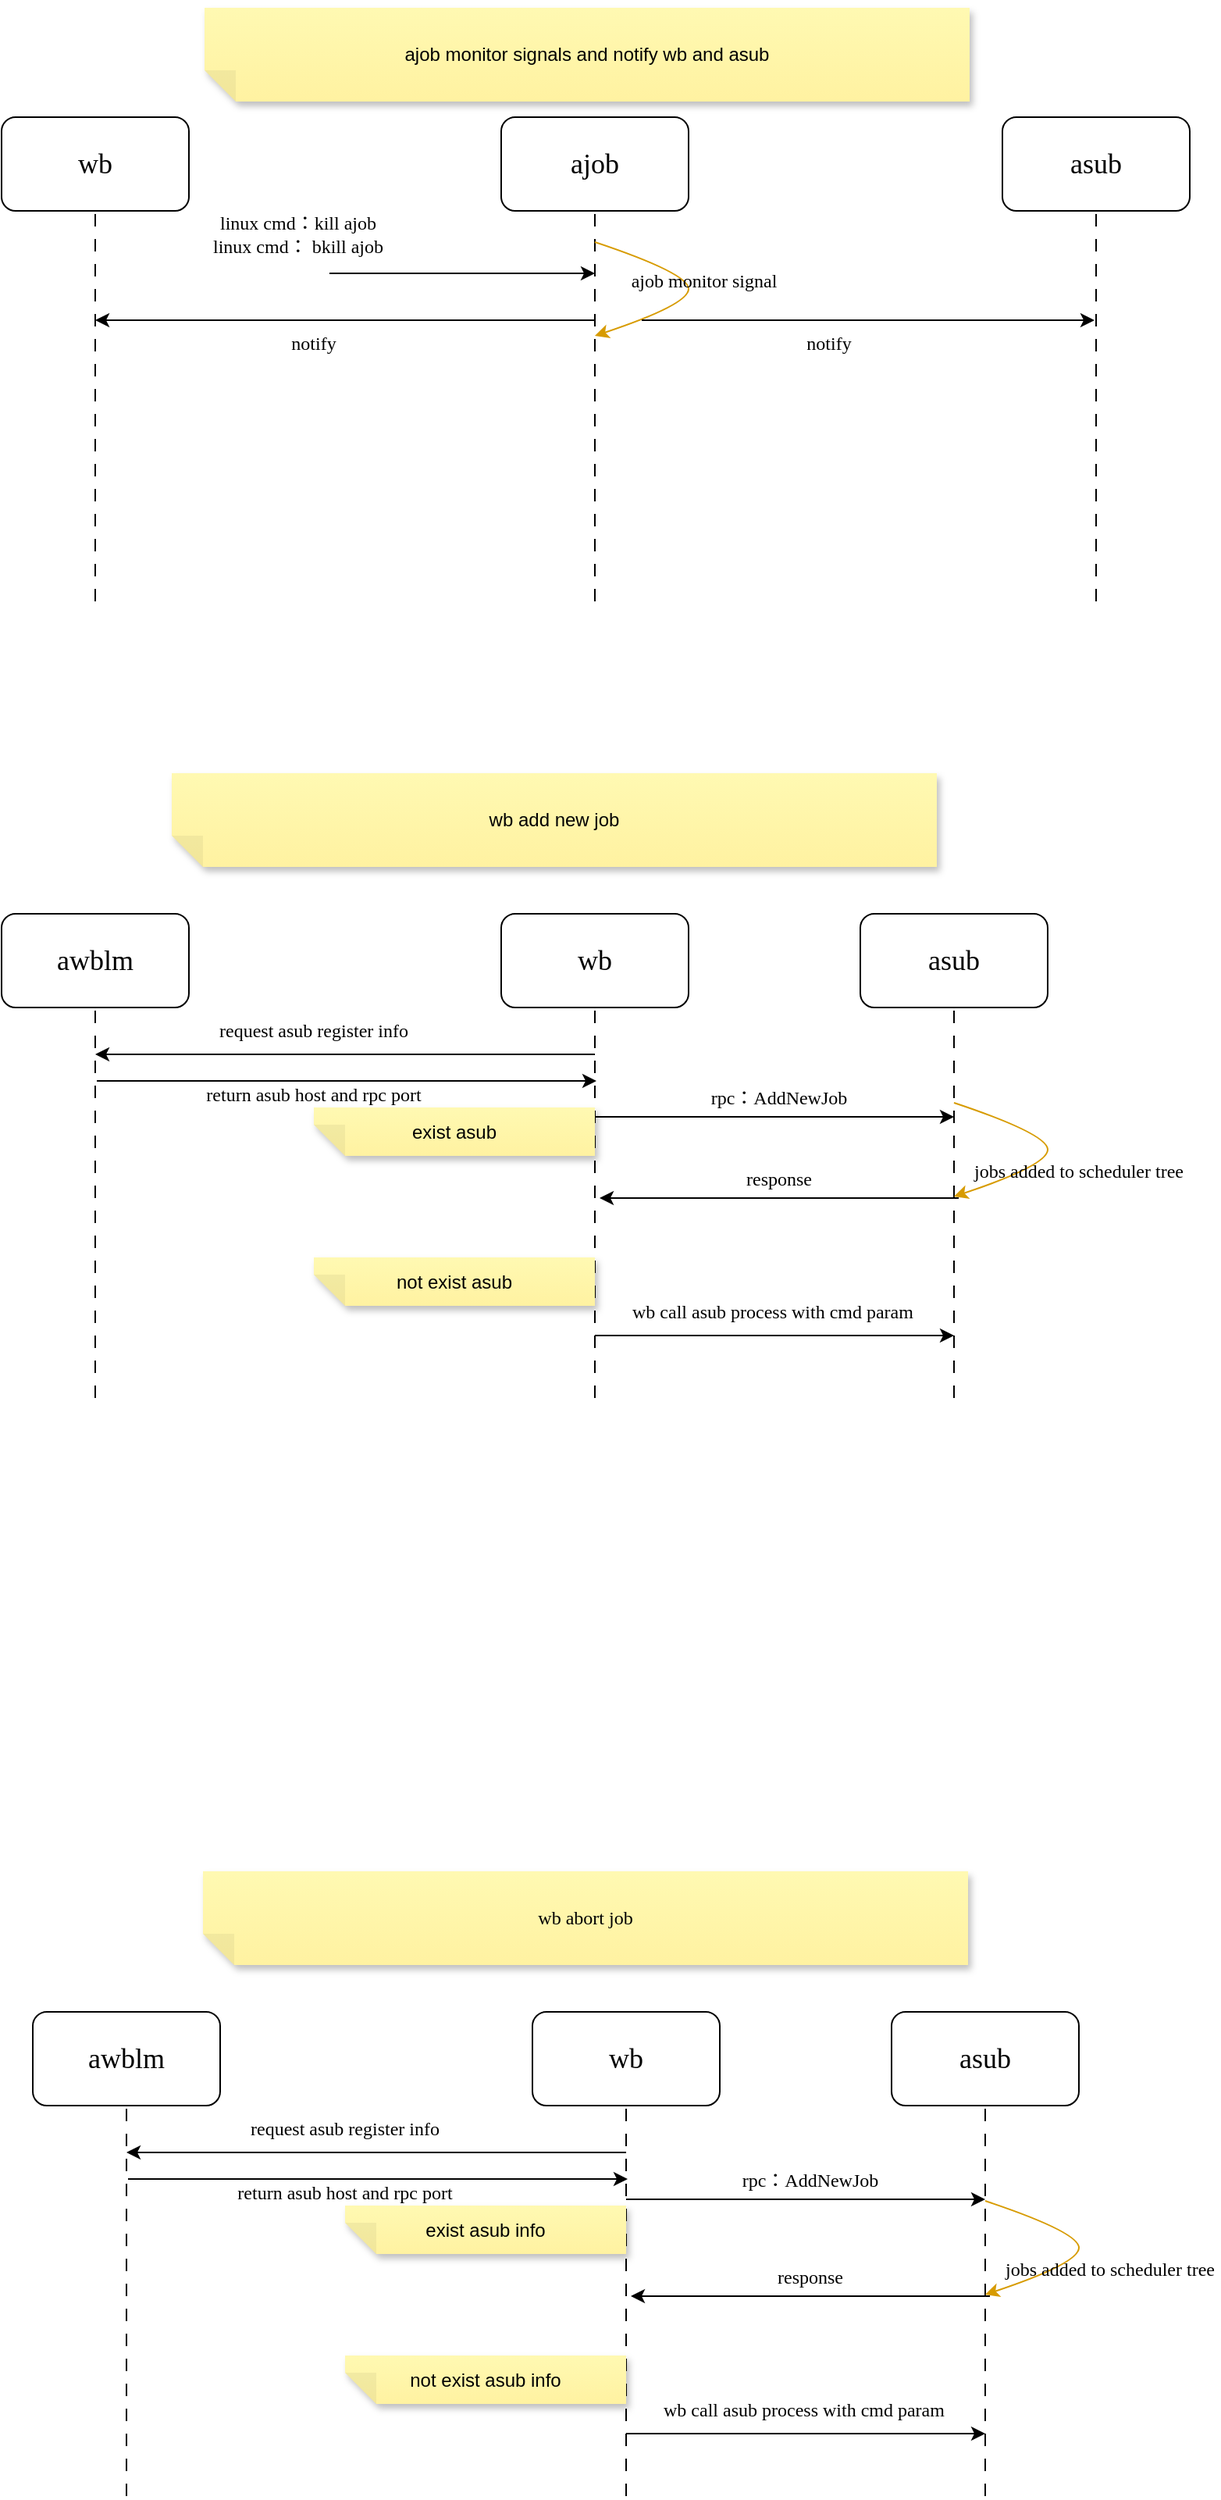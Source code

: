 <mxfile version="21.3.8" type="github">
  <diagram name="第 1 页" id="031bMvq9h8xTDyPAfoK8">
    <mxGraphModel dx="1149" dy="730" grid="1" gridSize="10" guides="1" tooltips="1" connect="1" arrows="1" fold="1" page="1" pageScale="1" pageWidth="827" pageHeight="1169" math="0" shadow="0">
      <root>
        <mxCell id="0" />
        <mxCell id="1" parent="0" />
        <mxCell id="ADvZMuszF9SiM-3VMvqv-1" value="&lt;font face=&quot;Times New Roman&quot; style=&quot;font-size: 18px;&quot;&gt;ajob&lt;/font&gt;" style="rounded=1;whiteSpace=wrap;html=1;" parent="1" vertex="1">
          <mxGeometry x="380" y="120" width="120" height="60" as="geometry" />
        </mxCell>
        <mxCell id="ADvZMuszF9SiM-3VMvqv-2" value="" style="endArrow=none;html=1;rounded=0;entryX=0.5;entryY=1;entryDx=0;entryDy=0;dashed=1;dashPattern=8 8;" parent="1" target="ADvZMuszF9SiM-3VMvqv-1" edge="1">
          <mxGeometry width="50" height="50" relative="1" as="geometry">
            <mxPoint x="440" y="430" as="sourcePoint" />
            <mxPoint x="470" y="230" as="targetPoint" />
          </mxGeometry>
        </mxCell>
        <mxCell id="ADvZMuszF9SiM-3VMvqv-4" value="&lt;font face=&quot;Times New Roman&quot;&gt;linux cmd：kill ajob&lt;br&gt;linux cmd： bkill ajob&lt;/font&gt;" style="text;strokeColor=none;align=center;fillColor=none;html=1;verticalAlign=middle;whiteSpace=wrap;rounded=0;" parent="1" vertex="1">
          <mxGeometry x="180" y="180" width="140" height="30" as="geometry" />
        </mxCell>
        <mxCell id="ADvZMuszF9SiM-3VMvqv-5" value="" style="endArrow=classic;html=1;rounded=0;" parent="1" edge="1">
          <mxGeometry width="50" height="50" relative="1" as="geometry">
            <mxPoint x="270" y="220" as="sourcePoint" />
            <mxPoint x="440" y="220" as="targetPoint" />
          </mxGeometry>
        </mxCell>
        <mxCell id="ADvZMuszF9SiM-3VMvqv-6" value="" style="curved=1;endArrow=none;html=1;rounded=0;startArrow=classic;startFill=1;endFill=0;fillColor=#ffe6cc;strokeColor=#d79b00;" parent="1" edge="1">
          <mxGeometry width="50" height="50" relative="1" as="geometry">
            <mxPoint x="440" y="260" as="sourcePoint" />
            <mxPoint x="440" y="200" as="targetPoint" />
            <Array as="points">
              <mxPoint x="500" y="240" />
              <mxPoint x="500" y="220" />
            </Array>
          </mxGeometry>
        </mxCell>
        <mxCell id="ADvZMuszF9SiM-3VMvqv-7" value="&lt;font face=&quot;Times New Roman&quot;&gt;ajob monitor signal&lt;/font&gt;" style="text;strokeColor=none;align=center;fillColor=none;html=1;verticalAlign=middle;whiteSpace=wrap;rounded=0;" parent="1" vertex="1">
          <mxGeometry x="440" y="210" width="140" height="30" as="geometry" />
        </mxCell>
        <mxCell id="ADvZMuszF9SiM-3VMvqv-8" value="&lt;span style=&quot;font-size: 18px;&quot;&gt;&lt;font face=&quot;Times New Roman&quot;&gt;wb&lt;/font&gt;&lt;/span&gt;" style="rounded=1;whiteSpace=wrap;html=1;" parent="1" vertex="1">
          <mxGeometry x="60" y="120" width="120" height="60" as="geometry" />
        </mxCell>
        <mxCell id="ADvZMuszF9SiM-3VMvqv-9" value="" style="endArrow=none;html=1;rounded=0;entryX=0.5;entryY=1;entryDx=0;entryDy=0;dashed=1;dashPattern=8 8;" parent="1" target="ADvZMuszF9SiM-3VMvqv-8" edge="1">
          <mxGeometry width="50" height="50" relative="1" as="geometry">
            <mxPoint x="120" y="430" as="sourcePoint" />
            <mxPoint x="150" y="230" as="targetPoint" />
          </mxGeometry>
        </mxCell>
        <mxCell id="ADvZMuszF9SiM-3VMvqv-11" value="&lt;span style=&quot;font-size: 18px;&quot;&gt;&lt;font face=&quot;Times New Roman&quot;&gt;asub&lt;/font&gt;&lt;/span&gt;" style="rounded=1;whiteSpace=wrap;html=1;" parent="1" vertex="1">
          <mxGeometry x="701" y="120" width="120" height="60" as="geometry" />
        </mxCell>
        <mxCell id="ADvZMuszF9SiM-3VMvqv-12" value="" style="endArrow=none;html=1;rounded=0;entryX=0.5;entryY=1;entryDx=0;entryDy=0;dashed=1;dashPattern=8 8;" parent="1" target="ADvZMuszF9SiM-3VMvqv-11" edge="1">
          <mxGeometry width="50" height="50" relative="1" as="geometry">
            <mxPoint x="761" y="430" as="sourcePoint" />
            <mxPoint x="791" y="230" as="targetPoint" />
          </mxGeometry>
        </mxCell>
        <mxCell id="ADvZMuszF9SiM-3VMvqv-14" value="" style="endArrow=none;html=1;rounded=0;startArrow=classic;startFill=1;endFill=0;" parent="1" edge="1">
          <mxGeometry width="50" height="50" relative="1" as="geometry">
            <mxPoint x="120" y="250" as="sourcePoint" />
            <mxPoint x="440" y="250" as="targetPoint" />
          </mxGeometry>
        </mxCell>
        <mxCell id="ADvZMuszF9SiM-3VMvqv-15" value="" style="endArrow=classic;html=1;rounded=0;startArrow=none;startFill=0;endFill=1;" parent="1" edge="1">
          <mxGeometry width="50" height="50" relative="1" as="geometry">
            <mxPoint x="470" y="250" as="sourcePoint" />
            <mxPoint x="760" y="250" as="targetPoint" />
          </mxGeometry>
        </mxCell>
        <mxCell id="ADvZMuszF9SiM-3VMvqv-16" value="&lt;font face=&quot;Times New Roman&quot;&gt;notify&lt;/font&gt;" style="text;strokeColor=none;align=center;fillColor=none;html=1;verticalAlign=middle;whiteSpace=wrap;rounded=0;" parent="1" vertex="1">
          <mxGeometry x="190" y="250" width="140" height="30" as="geometry" />
        </mxCell>
        <mxCell id="ADvZMuszF9SiM-3VMvqv-18" value="&lt;font face=&quot;Times New Roman&quot;&gt;notify&lt;/font&gt;" style="text;strokeColor=none;align=center;fillColor=none;html=1;verticalAlign=middle;whiteSpace=wrap;rounded=0;" parent="1" vertex="1">
          <mxGeometry x="520" y="250" width="140" height="30" as="geometry" />
        </mxCell>
        <mxCell id="ADvZMuszF9SiM-3VMvqv-19" value="ajob monitor signals and notify wb and asub" style="shape=note;whiteSpace=wrap;html=1;backgroundOutline=1;fontColor=#000000;darkOpacity=0.05;fillColor=#FFF9B2;strokeColor=none;fillStyle=solid;direction=west;gradientDirection=north;gradientColor=#FFF2A1;shadow=1;size=20;pointerEvents=1;" parent="1" vertex="1">
          <mxGeometry x="190" y="50" width="490" height="60" as="geometry" />
        </mxCell>
        <mxCell id="ADvZMuszF9SiM-3VMvqv-20" value="wb add new job" style="shape=note;whiteSpace=wrap;html=1;backgroundOutline=1;fontColor=#000000;darkOpacity=0.05;fillColor=#FFF9B2;strokeColor=none;fillStyle=solid;direction=west;gradientDirection=north;gradientColor=#FFF2A1;shadow=1;size=20;pointerEvents=1;" parent="1" vertex="1">
          <mxGeometry x="169" y="540" width="490" height="60" as="geometry" />
        </mxCell>
        <mxCell id="ADvZMuszF9SiM-3VMvqv-21" value="&lt;font face=&quot;Times New Roman&quot; style=&quot;font-size: 18px;&quot;&gt;wb&lt;/font&gt;" style="rounded=1;whiteSpace=wrap;html=1;" parent="1" vertex="1">
          <mxGeometry x="380" y="630" width="120" height="60" as="geometry" />
        </mxCell>
        <mxCell id="ADvZMuszF9SiM-3VMvqv-22" value="" style="endArrow=none;html=1;rounded=0;entryX=0.5;entryY=1;entryDx=0;entryDy=0;dashed=1;dashPattern=8 8;" parent="1" target="ADvZMuszF9SiM-3VMvqv-21" edge="1">
          <mxGeometry width="50" height="50" relative="1" as="geometry">
            <mxPoint x="440" y="940" as="sourcePoint" />
            <mxPoint x="470" y="740" as="targetPoint" />
          </mxGeometry>
        </mxCell>
        <mxCell id="ADvZMuszF9SiM-3VMvqv-27" value="&lt;span style=&quot;font-size: 18px;&quot;&gt;&lt;font face=&quot;Times New Roman&quot;&gt;awblm&lt;/font&gt;&lt;/span&gt;" style="rounded=1;whiteSpace=wrap;html=1;" parent="1" vertex="1">
          <mxGeometry x="60" y="630" width="120" height="60" as="geometry" />
        </mxCell>
        <mxCell id="ADvZMuszF9SiM-3VMvqv-28" value="" style="endArrow=none;html=1;rounded=0;entryX=0.5;entryY=1;entryDx=0;entryDy=0;dashed=1;dashPattern=8 8;" parent="1" target="ADvZMuszF9SiM-3VMvqv-27" edge="1">
          <mxGeometry width="50" height="50" relative="1" as="geometry">
            <mxPoint x="120" y="940" as="sourcePoint" />
            <mxPoint x="150" y="740" as="targetPoint" />
          </mxGeometry>
        </mxCell>
        <mxCell id="ADvZMuszF9SiM-3VMvqv-29" value="&lt;span style=&quot;font-size: 18px;&quot;&gt;&lt;font face=&quot;Times New Roman&quot;&gt;asub&lt;/font&gt;&lt;/span&gt;" style="rounded=1;whiteSpace=wrap;html=1;" parent="1" vertex="1">
          <mxGeometry x="610" y="630" width="120" height="60" as="geometry" />
        </mxCell>
        <mxCell id="ADvZMuszF9SiM-3VMvqv-30" value="" style="endArrow=none;html=1;rounded=0;entryX=0.5;entryY=1;entryDx=0;entryDy=0;dashed=1;dashPattern=8 8;" parent="1" target="ADvZMuszF9SiM-3VMvqv-29" edge="1">
          <mxGeometry width="50" height="50" relative="1" as="geometry">
            <mxPoint x="670" y="940" as="sourcePoint" />
            <mxPoint x="700" y="740" as="targetPoint" />
          </mxGeometry>
        </mxCell>
        <mxCell id="ADvZMuszF9SiM-3VMvqv-31" value="" style="endArrow=none;html=1;rounded=0;startArrow=classic;startFill=1;endFill=0;" parent="1" edge="1">
          <mxGeometry width="50" height="50" relative="1" as="geometry">
            <mxPoint x="120" y="720" as="sourcePoint" />
            <mxPoint x="440" y="720" as="targetPoint" />
          </mxGeometry>
        </mxCell>
        <mxCell id="ADvZMuszF9SiM-3VMvqv-32" value="" style="endArrow=classic;html=1;rounded=0;startArrow=none;startFill=0;endFill=1;" parent="1" edge="1">
          <mxGeometry width="50" height="50" relative="1" as="geometry">
            <mxPoint x="440" y="760" as="sourcePoint" />
            <mxPoint x="670" y="760" as="targetPoint" />
          </mxGeometry>
        </mxCell>
        <mxCell id="ADvZMuszF9SiM-3VMvqv-33" value="&lt;font face=&quot;Times New Roman&quot;&gt;request asub register info&lt;/font&gt;" style="text;strokeColor=none;align=center;fillColor=none;html=1;verticalAlign=middle;whiteSpace=wrap;rounded=0;" parent="1" vertex="1">
          <mxGeometry x="190" y="690" width="140" height="30" as="geometry" />
        </mxCell>
        <mxCell id="ADvZMuszF9SiM-3VMvqv-34" value="&lt;font face=&quot;Times New Roman&quot;&gt;rpc：AddNewJob&lt;br&gt;&lt;/font&gt;" style="text;strokeColor=none;align=center;fillColor=none;html=1;verticalAlign=middle;whiteSpace=wrap;rounded=0;" parent="1" vertex="1">
          <mxGeometry x="488" y="733" width="140" height="30" as="geometry" />
        </mxCell>
        <mxCell id="ADvZMuszF9SiM-3VMvqv-35" value="" style="endArrow=classic;html=1;rounded=0;startArrow=none;startFill=0;endFill=1;" parent="1" edge="1">
          <mxGeometry width="50" height="50" relative="1" as="geometry">
            <mxPoint x="121" y="737" as="sourcePoint" />
            <mxPoint x="441" y="737" as="targetPoint" />
          </mxGeometry>
        </mxCell>
        <mxCell id="ADvZMuszF9SiM-3VMvqv-36" value="&lt;font face=&quot;Times New Roman&quot;&gt;return asub host and rpc port&lt;/font&gt;" style="text;strokeColor=none;align=center;fillColor=none;html=1;verticalAlign=middle;whiteSpace=wrap;rounded=0;" parent="1" vertex="1">
          <mxGeometry x="190" y="731" width="140" height="30" as="geometry" />
        </mxCell>
        <mxCell id="ADvZMuszF9SiM-3VMvqv-38" value="" style="curved=1;endArrow=none;html=1;rounded=0;startArrow=classic;startFill=1;endFill=0;fillColor=#ffe6cc;strokeColor=#d79b00;" parent="1" edge="1">
          <mxGeometry width="50" height="50" relative="1" as="geometry">
            <mxPoint x="670" y="811" as="sourcePoint" />
            <mxPoint x="670" y="751" as="targetPoint" />
            <Array as="points">
              <mxPoint x="730" y="791" />
              <mxPoint x="730" y="771" />
            </Array>
          </mxGeometry>
        </mxCell>
        <mxCell id="ADvZMuszF9SiM-3VMvqv-39" value="&lt;font face=&quot;Times New Roman&quot;&gt;jobs added to scheduler tree&lt;/font&gt;" style="text;strokeColor=none;align=center;fillColor=none;html=1;verticalAlign=middle;whiteSpace=wrap;rounded=0;" parent="1" vertex="1">
          <mxGeometry x="680" y="780" width="140" height="30" as="geometry" />
        </mxCell>
        <mxCell id="ADvZMuszF9SiM-3VMvqv-40" value="" style="endArrow=none;html=1;rounded=0;startArrow=classic;startFill=1;endFill=0;" parent="1" edge="1">
          <mxGeometry width="50" height="50" relative="1" as="geometry">
            <mxPoint x="443" y="812" as="sourcePoint" />
            <mxPoint x="673" y="812" as="targetPoint" />
          </mxGeometry>
        </mxCell>
        <mxCell id="ADvZMuszF9SiM-3VMvqv-41" value="&lt;font face=&quot;Times New Roman&quot;&gt;response&lt;br&gt;&lt;/font&gt;" style="text;strokeColor=none;align=center;fillColor=none;html=1;verticalAlign=middle;whiteSpace=wrap;rounded=0;" parent="1" vertex="1">
          <mxGeometry x="488" y="785" width="140" height="30" as="geometry" />
        </mxCell>
        <mxCell id="ADvZMuszF9SiM-3VMvqv-42" value="exist asub" style="shape=note;whiteSpace=wrap;html=1;backgroundOutline=1;fontColor=#000000;darkOpacity=0.05;fillColor=#FFF9B2;strokeColor=none;fillStyle=solid;direction=west;gradientDirection=north;gradientColor=#FFF2A1;shadow=1;size=20;pointerEvents=1;" parent="1" vertex="1">
          <mxGeometry x="260" y="754" width="180" height="31" as="geometry" />
        </mxCell>
        <mxCell id="ADvZMuszF9SiM-3VMvqv-43" value="not exist asub" style="shape=note;whiteSpace=wrap;html=1;backgroundOutline=1;fontColor=#000000;darkOpacity=0.05;fillColor=#FFF9B2;strokeColor=none;fillStyle=solid;direction=west;gradientDirection=north;gradientColor=#FFF2A1;shadow=1;size=20;pointerEvents=1;" parent="1" vertex="1">
          <mxGeometry x="260" y="850" width="180" height="31" as="geometry" />
        </mxCell>
        <mxCell id="ADvZMuszF9SiM-3VMvqv-44" value="" style="endArrow=classic;html=1;rounded=0;startArrow=none;startFill=0;endFill=1;" parent="1" edge="1">
          <mxGeometry width="50" height="50" relative="1" as="geometry">
            <mxPoint x="440" y="900" as="sourcePoint" />
            <mxPoint x="670" y="900" as="targetPoint" />
          </mxGeometry>
        </mxCell>
        <mxCell id="ADvZMuszF9SiM-3VMvqv-45" value="&lt;font face=&quot;Times New Roman&quot;&gt;wb call asub process with cmd param&lt;br&gt;&lt;/font&gt;" style="text;strokeColor=none;align=center;fillColor=none;html=1;verticalAlign=middle;whiteSpace=wrap;rounded=0;" parent="1" vertex="1">
          <mxGeometry x="448" y="870" width="212" height="30" as="geometry" />
        </mxCell>
        <mxCell id="VTr93j6kQYC16Fg4-831-1" value="&lt;font face=&quot;Times New Roman&quot;&gt;wb abort job&lt;/font&gt;" style="shape=note;whiteSpace=wrap;html=1;backgroundOutline=1;fontColor=#000000;darkOpacity=0.05;fillColor=#FFF9B2;strokeColor=none;fillStyle=solid;direction=west;gradientDirection=north;gradientColor=#FFF2A1;shadow=1;size=20;pointerEvents=1;" vertex="1" parent="1">
          <mxGeometry x="189" y="1243" width="490" height="60" as="geometry" />
        </mxCell>
        <mxCell id="VTr93j6kQYC16Fg4-831-2" value="&lt;font face=&quot;Times New Roman&quot; style=&quot;font-size: 18px;&quot;&gt;wb&lt;/font&gt;" style="rounded=1;whiteSpace=wrap;html=1;" vertex="1" parent="1">
          <mxGeometry x="400" y="1333" width="120" height="60" as="geometry" />
        </mxCell>
        <mxCell id="VTr93j6kQYC16Fg4-831-3" value="" style="endArrow=none;html=1;rounded=0;entryX=0.5;entryY=1;entryDx=0;entryDy=0;dashed=1;dashPattern=8 8;" edge="1" parent="1" target="VTr93j6kQYC16Fg4-831-2">
          <mxGeometry width="50" height="50" relative="1" as="geometry">
            <mxPoint x="460" y="1643" as="sourcePoint" />
            <mxPoint x="490" y="1443" as="targetPoint" />
          </mxGeometry>
        </mxCell>
        <mxCell id="VTr93j6kQYC16Fg4-831-4" value="&lt;span style=&quot;font-size: 18px;&quot;&gt;&lt;font face=&quot;Times New Roman&quot;&gt;awblm&lt;/font&gt;&lt;/span&gt;" style="rounded=1;whiteSpace=wrap;html=1;" vertex="1" parent="1">
          <mxGeometry x="80" y="1333" width="120" height="60" as="geometry" />
        </mxCell>
        <mxCell id="VTr93j6kQYC16Fg4-831-5" value="" style="endArrow=none;html=1;rounded=0;entryX=0.5;entryY=1;entryDx=0;entryDy=0;dashed=1;dashPattern=8 8;" edge="1" parent="1" target="VTr93j6kQYC16Fg4-831-4">
          <mxGeometry width="50" height="50" relative="1" as="geometry">
            <mxPoint x="140" y="1643" as="sourcePoint" />
            <mxPoint x="170" y="1443" as="targetPoint" />
          </mxGeometry>
        </mxCell>
        <mxCell id="VTr93j6kQYC16Fg4-831-6" value="&lt;span style=&quot;font-size: 18px;&quot;&gt;&lt;font face=&quot;Times New Roman&quot;&gt;asub&lt;/font&gt;&lt;/span&gt;" style="rounded=1;whiteSpace=wrap;html=1;" vertex="1" parent="1">
          <mxGeometry x="630" y="1333" width="120" height="60" as="geometry" />
        </mxCell>
        <mxCell id="VTr93j6kQYC16Fg4-831-7" value="" style="endArrow=none;html=1;rounded=0;entryX=0.5;entryY=1;entryDx=0;entryDy=0;dashed=1;dashPattern=8 8;" edge="1" parent="1" target="VTr93j6kQYC16Fg4-831-6">
          <mxGeometry width="50" height="50" relative="1" as="geometry">
            <mxPoint x="690" y="1643" as="sourcePoint" />
            <mxPoint x="720" y="1443" as="targetPoint" />
          </mxGeometry>
        </mxCell>
        <mxCell id="VTr93j6kQYC16Fg4-831-8" value="" style="endArrow=none;html=1;rounded=0;startArrow=classic;startFill=1;endFill=0;" edge="1" parent="1">
          <mxGeometry width="50" height="50" relative="1" as="geometry">
            <mxPoint x="140" y="1423" as="sourcePoint" />
            <mxPoint x="460" y="1423" as="targetPoint" />
          </mxGeometry>
        </mxCell>
        <mxCell id="VTr93j6kQYC16Fg4-831-9" value="" style="endArrow=classic;html=1;rounded=0;startArrow=none;startFill=0;endFill=1;" edge="1" parent="1">
          <mxGeometry width="50" height="50" relative="1" as="geometry">
            <mxPoint x="460" y="1453" as="sourcePoint" />
            <mxPoint x="690" y="1453" as="targetPoint" />
          </mxGeometry>
        </mxCell>
        <mxCell id="VTr93j6kQYC16Fg4-831-10" value="&lt;font face=&quot;Times New Roman&quot;&gt;request asub register info&lt;/font&gt;" style="text;strokeColor=none;align=center;fillColor=none;html=1;verticalAlign=middle;whiteSpace=wrap;rounded=0;" vertex="1" parent="1">
          <mxGeometry x="210" y="1393" width="140" height="30" as="geometry" />
        </mxCell>
        <mxCell id="VTr93j6kQYC16Fg4-831-11" value="&lt;font face=&quot;Times New Roman&quot;&gt;rpc：AddNewJob&lt;br&gt;&lt;/font&gt;" style="text;strokeColor=none;align=center;fillColor=none;html=1;verticalAlign=middle;whiteSpace=wrap;rounded=0;" vertex="1" parent="1">
          <mxGeometry x="508" y="1426" width="140" height="30" as="geometry" />
        </mxCell>
        <mxCell id="VTr93j6kQYC16Fg4-831-12" value="" style="endArrow=classic;html=1;rounded=0;startArrow=none;startFill=0;endFill=1;" edge="1" parent="1">
          <mxGeometry width="50" height="50" relative="1" as="geometry">
            <mxPoint x="141" y="1440" as="sourcePoint" />
            <mxPoint x="461" y="1440" as="targetPoint" />
          </mxGeometry>
        </mxCell>
        <mxCell id="VTr93j6kQYC16Fg4-831-13" value="&lt;font face=&quot;Times New Roman&quot;&gt;return asub host and rpc port&lt;/font&gt;" style="text;strokeColor=none;align=center;fillColor=none;html=1;verticalAlign=middle;whiteSpace=wrap;rounded=0;" vertex="1" parent="1">
          <mxGeometry x="210" y="1434" width="140" height="30" as="geometry" />
        </mxCell>
        <mxCell id="VTr93j6kQYC16Fg4-831-14" value="" style="curved=1;endArrow=none;html=1;rounded=0;startArrow=classic;startFill=1;endFill=0;fillColor=#ffe6cc;strokeColor=#d79b00;" edge="1" parent="1">
          <mxGeometry width="50" height="50" relative="1" as="geometry">
            <mxPoint x="690" y="1514" as="sourcePoint" />
            <mxPoint x="690" y="1454" as="targetPoint" />
            <Array as="points">
              <mxPoint x="750" y="1494" />
              <mxPoint x="750" y="1474" />
            </Array>
          </mxGeometry>
        </mxCell>
        <mxCell id="VTr93j6kQYC16Fg4-831-15" value="&lt;font face=&quot;Times New Roman&quot;&gt;jobs added to scheduler tree&lt;/font&gt;" style="text;strokeColor=none;align=center;fillColor=none;html=1;verticalAlign=middle;whiteSpace=wrap;rounded=0;" vertex="1" parent="1">
          <mxGeometry x="700" y="1483" width="140" height="30" as="geometry" />
        </mxCell>
        <mxCell id="VTr93j6kQYC16Fg4-831-16" value="" style="endArrow=none;html=1;rounded=0;startArrow=classic;startFill=1;endFill=0;" edge="1" parent="1">
          <mxGeometry width="50" height="50" relative="1" as="geometry">
            <mxPoint x="463" y="1515" as="sourcePoint" />
            <mxPoint x="693" y="1515" as="targetPoint" />
          </mxGeometry>
        </mxCell>
        <mxCell id="VTr93j6kQYC16Fg4-831-17" value="&lt;font face=&quot;Times New Roman&quot;&gt;response&lt;br&gt;&lt;/font&gt;" style="text;strokeColor=none;align=center;fillColor=none;html=1;verticalAlign=middle;whiteSpace=wrap;rounded=0;" vertex="1" parent="1">
          <mxGeometry x="508" y="1488" width="140" height="30" as="geometry" />
        </mxCell>
        <mxCell id="VTr93j6kQYC16Fg4-831-18" value="exist asub info" style="shape=note;whiteSpace=wrap;html=1;backgroundOutline=1;fontColor=#000000;darkOpacity=0.05;fillColor=#FFF9B2;strokeColor=none;fillStyle=solid;direction=west;gradientDirection=north;gradientColor=#FFF2A1;shadow=1;size=20;pointerEvents=1;" vertex="1" parent="1">
          <mxGeometry x="280" y="1457" width="180" height="31" as="geometry" />
        </mxCell>
        <mxCell id="VTr93j6kQYC16Fg4-831-19" value="not exist asub info" style="shape=note;whiteSpace=wrap;html=1;backgroundOutline=1;fontColor=#000000;darkOpacity=0.05;fillColor=#FFF9B2;strokeColor=none;fillStyle=solid;direction=west;gradientDirection=north;gradientColor=#FFF2A1;shadow=1;size=20;pointerEvents=1;" vertex="1" parent="1">
          <mxGeometry x="280" y="1553" width="180" height="31" as="geometry" />
        </mxCell>
        <mxCell id="VTr93j6kQYC16Fg4-831-20" value="" style="endArrow=classic;html=1;rounded=0;startArrow=none;startFill=0;endFill=1;" edge="1" parent="1">
          <mxGeometry width="50" height="50" relative="1" as="geometry">
            <mxPoint x="460" y="1603" as="sourcePoint" />
            <mxPoint x="690" y="1603" as="targetPoint" />
          </mxGeometry>
        </mxCell>
        <mxCell id="VTr93j6kQYC16Fg4-831-21" value="&lt;font face=&quot;Times New Roman&quot;&gt;wb call asub process with cmd param&lt;br&gt;&lt;/font&gt;" style="text;strokeColor=none;align=center;fillColor=none;html=1;verticalAlign=middle;whiteSpace=wrap;rounded=0;" vertex="1" parent="1">
          <mxGeometry x="468" y="1573" width="212" height="30" as="geometry" />
        </mxCell>
      </root>
    </mxGraphModel>
  </diagram>
</mxfile>

